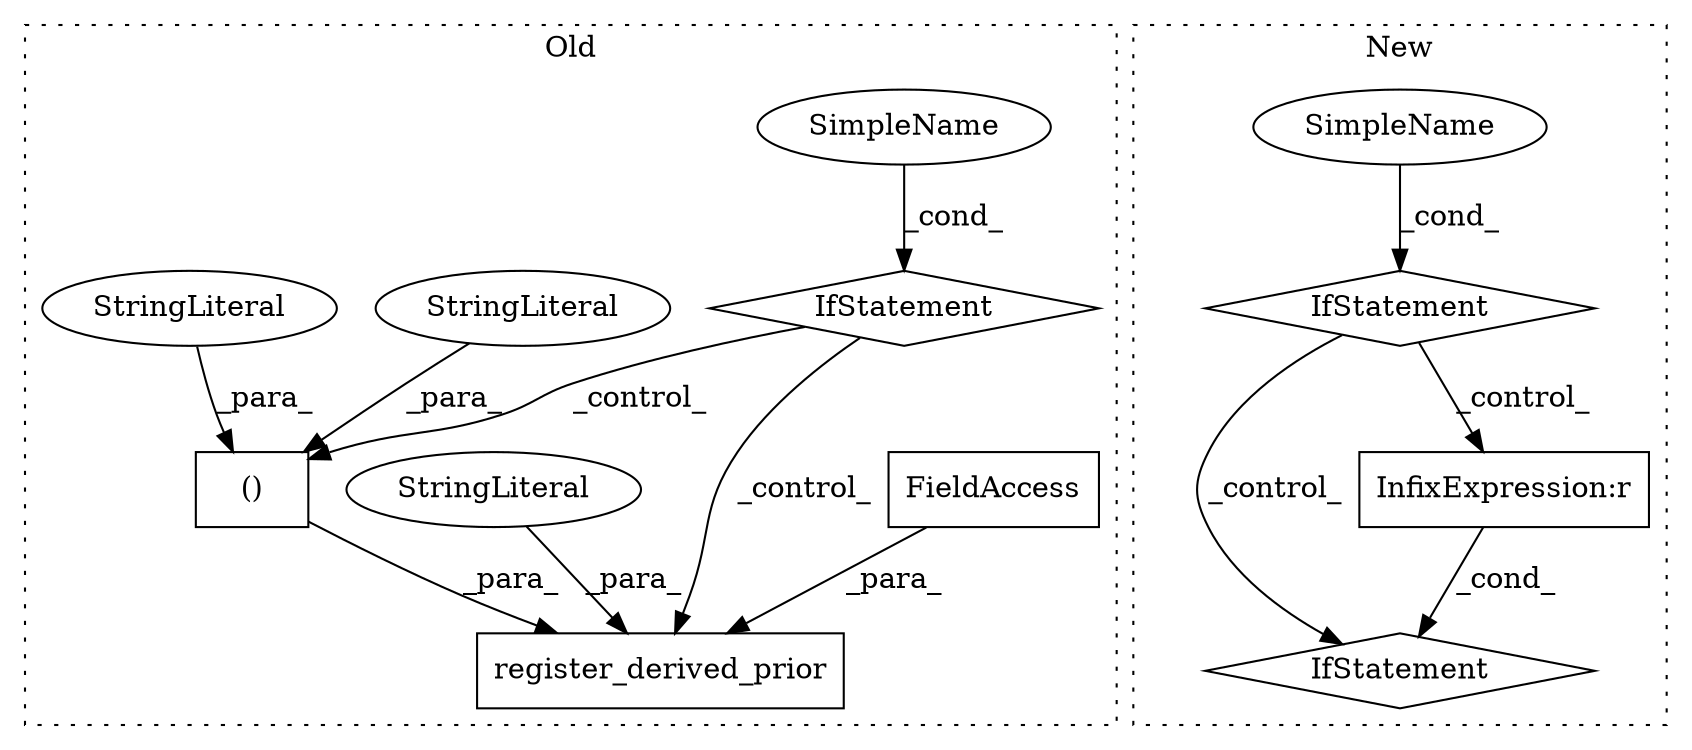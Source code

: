 digraph G {
subgraph cluster0 {
1 [label="register_derived_prior" a="32" s="1320,1464" l="23,1" shape="box"];
3 [label="()" a="106" s="1395" l="49" shape="box"];
4 [label="FieldAccess" a="22" s="1446" l="18" shape="box"];
5 [label="IfStatement" a="25" s="1012,1025" l="4,2" shape="diamond"];
6 [label="SimpleName" a="42" s="" l="" shape="ellipse"];
7 [label="StringLiteral" a="45" s="1343" l="31" shape="ellipse"];
8 [label="StringLiteral" a="45" s="1395" l="25" shape="ellipse"];
9 [label="StringLiteral" a="45" s="1433" l="11" shape="ellipse"];
label = "Old";
style="dotted";
}
subgraph cluster1 {
2 [label="IfStatement" a="25" s="862,879" l="4,2" shape="diamond"];
10 [label="InfixExpression:r" a="27" s="871" l="4" shape="box"];
11 [label="IfStatement" a="25" s="501,521" l="4,2" shape="diamond"];
12 [label="SimpleName" a="42" s="" l="" shape="ellipse"];
label = "New";
style="dotted";
}
3 -> 1 [label="_para_"];
4 -> 1 [label="_para_"];
5 -> 1 [label="_control_"];
5 -> 3 [label="_control_"];
6 -> 5 [label="_cond_"];
7 -> 1 [label="_para_"];
8 -> 3 [label="_para_"];
9 -> 3 [label="_para_"];
10 -> 2 [label="_cond_"];
11 -> 10 [label="_control_"];
11 -> 2 [label="_control_"];
12 -> 11 [label="_cond_"];
}